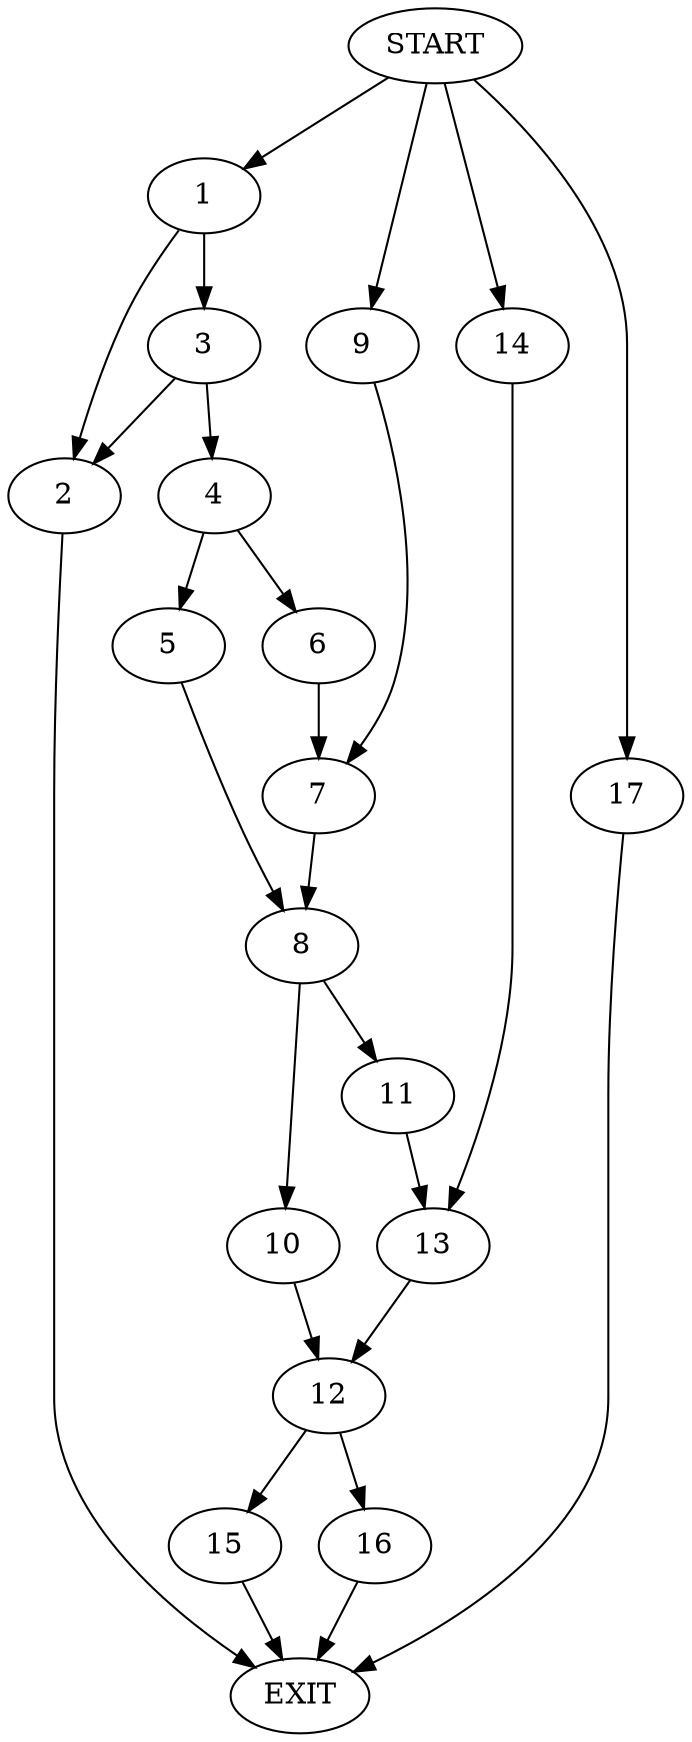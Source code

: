 digraph {
0 [label="START"]
18 [label="EXIT"]
0 -> 1
1 -> 2
1 -> 3
3 -> 2
3 -> 4
2 -> 18
4 -> 5
4 -> 6
6 -> 7
5 -> 8
7 -> 8
0 -> 9
9 -> 7
8 -> 10
8 -> 11
10 -> 12
11 -> 13
13 -> 12
0 -> 14
14 -> 13
12 -> 15
12 -> 16
15 -> 18
16 -> 18
0 -> 17
17 -> 18
}
